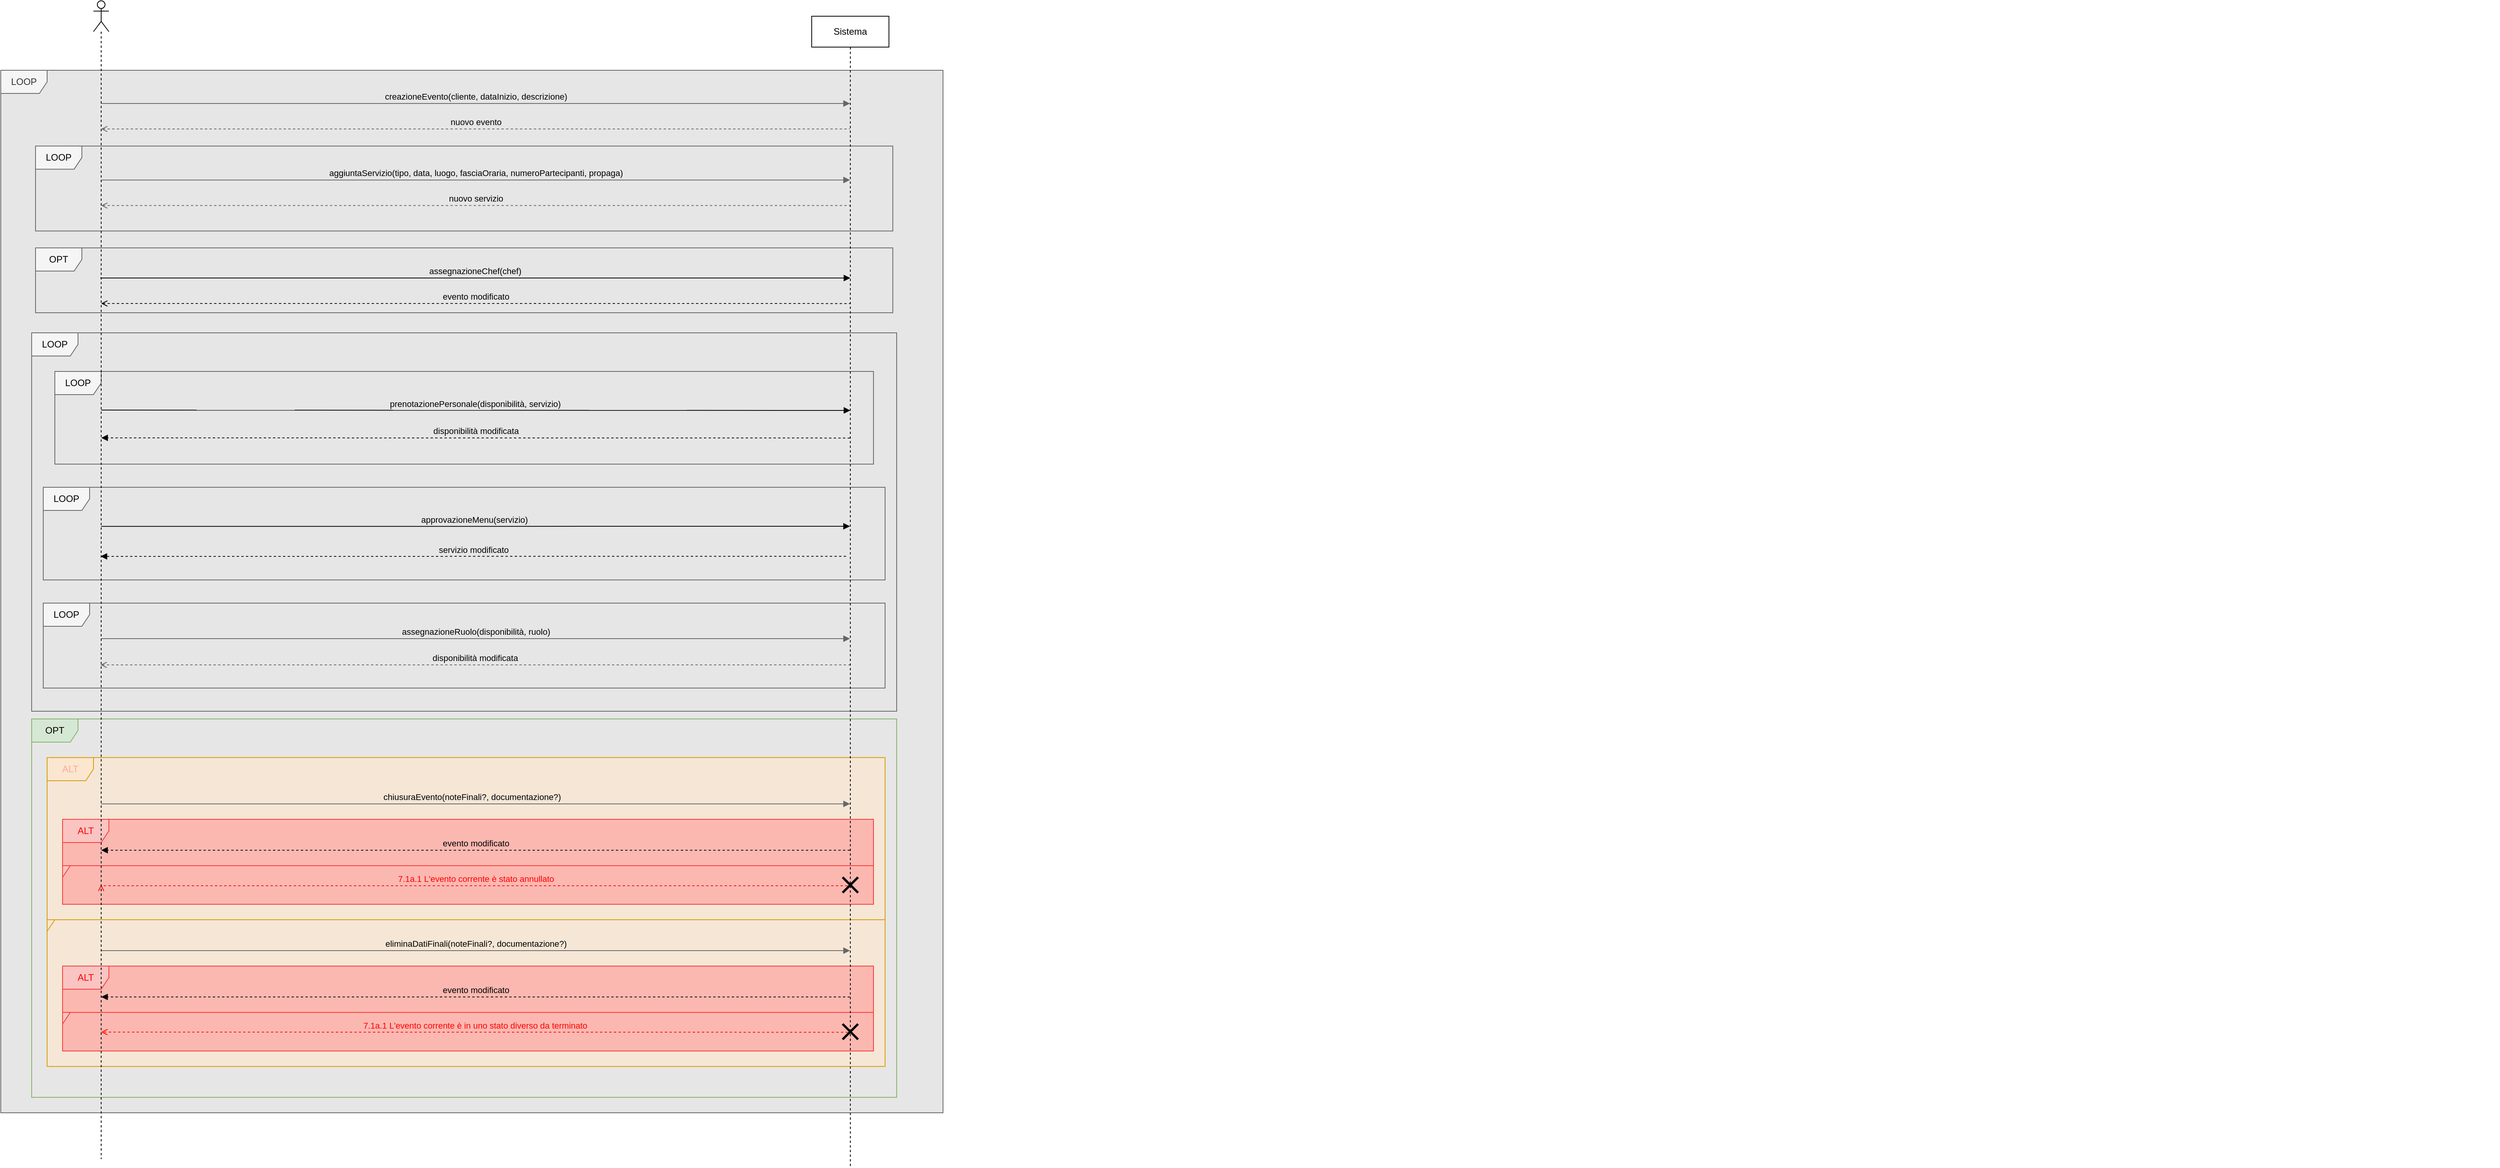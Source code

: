 <mxfile version="21.6.8" type="device">
  <diagram name="Page-1" id="aDgRZFvFXDjg_jGfRXhe">
    <mxGraphModel dx="2836" dy="830" grid="1" gridSize="10" guides="1" tooltips="1" connect="1" arrows="1" fold="1" page="1" pageScale="1" pageWidth="827" pageHeight="1169" math="0" shadow="0">
      <root>
        <mxCell id="0" />
        <mxCell id="1" parent="0" />
        <mxCell id="en180CTn0l9zymGrBvhz-39" value="LOOP" style="shape=umlFrame;whiteSpace=wrap;html=1;pointerEvents=0;fillColor=#F5F5F5;strokeColor=#666666;fontColor=#333333;swimlaneFillColor=#E6E6E6;" parent="1" vertex="1">
          <mxGeometry x="-340" y="260" width="1220" height="1350" as="geometry" />
        </mxCell>
        <mxCell id="en180CTn0l9zymGrBvhz-40" value="" style="group" parent="1" vertex="1" connectable="0">
          <mxGeometry x="-305" y="270" width="3200" height="1320" as="geometry" />
        </mxCell>
        <mxCell id="en180CTn0l9zymGrBvhz-18" value="" style="group" parent="en180CTn0l9zymGrBvhz-40" vertex="1" connectable="0">
          <mxGeometry x="30" width="1060" height="88.081" as="geometry" />
        </mxCell>
        <mxCell id="ziAq5ncUOEXPv-bApJY8-3" value="creazioneEvento(cliente, dataInizio, descrizione)" style="html=1;verticalAlign=bottom;endArrow=block;edgeStyle=elbowEdgeStyle;elbow=vertical;curved=0;rounded=0;strokeColor=#666666;labelBackgroundColor=none;" parent="en180CTn0l9zymGrBvhz-18" source="ziAq5ncUOEXPv-bApJY8-1" target="ziAq5ncUOEXPv-bApJY8-2" edge="1">
          <mxGeometry width="80" relative="1" as="geometry">
            <mxPoint x="80" as="sourcePoint" />
            <mxPoint x="500" y="11.01" as="targetPoint" />
            <Array as="points">
              <mxPoint x="760" y="33.03" />
              <mxPoint x="50" />
            </Array>
          </mxGeometry>
        </mxCell>
        <mxCell id="ziAq5ncUOEXPv-bApJY8-4" value="nuovo evento" style="html=1;verticalAlign=bottom;endArrow=none;edgeStyle=elbowEdgeStyle;elbow=vertical;curved=0;rounded=0;startArrow=open;startFill=0;endFill=0;dashed=1;strokeColor=#666666;labelBackgroundColor=none;" parent="en180CTn0l9zymGrBvhz-18" source="ziAq5ncUOEXPv-bApJY8-1" target="ziAq5ncUOEXPv-bApJY8-2" edge="1">
          <mxGeometry width="80" relative="1" as="geometry">
            <mxPoint x="630" y="187.172" as="sourcePoint" />
            <mxPoint x="710" y="187.172" as="targetPoint" />
            <Array as="points">
              <mxPoint x="760" y="66.061" />
              <mxPoint x="550" y="44.04" />
            </Array>
          </mxGeometry>
        </mxCell>
        <mxCell id="en180CTn0l9zymGrBvhz-37" value="LOOP" style="shape=umlFrame;whiteSpace=wrap;html=1;pointerEvents=0;fillColor=#F5F5F5;strokeColor=#666666;swimlaneFillColor=#E6E6E6;" parent="en180CTn0l9zymGrBvhz-40" vertex="1">
          <mxGeometry x="5" y="330" width="1120" height="490" as="geometry" />
        </mxCell>
        <mxCell id="DYl_nhM4-Qo1yMT7ztg8-1" value="" style="group" parent="en180CTn0l9zymGrBvhz-40" vertex="1" connectable="0">
          <mxGeometry x="10" y="88.08" width="1110" height="110" as="geometry" />
        </mxCell>
        <mxCell id="DYl_nhM4-Qo1yMT7ztg8-4" value="LOOP" style="shape=umlFrame;whiteSpace=wrap;html=1;pointerEvents=0;fillColor=#F5F5F5;strokeColor=#666666;swimlaneFillColor=#E6E6E6;gradientColor=none;shadow=0;" parent="DYl_nhM4-Qo1yMT7ztg8-1" vertex="1">
          <mxGeometry width="1110" height="110" as="geometry" />
        </mxCell>
        <mxCell id="LqKblC7Wvc4Bk4WyccNA-124" value="LOOP" style="shape=umlFrame;whiteSpace=wrap;html=1;pointerEvents=0;fillColor=#F5F5F5;strokeColor=#666666;" parent="en180CTn0l9zymGrBvhz-40" vertex="1">
          <mxGeometry x="35" y="380" width="1060" height="120" as="geometry" />
        </mxCell>
        <mxCell id="LqKblC7Wvc4Bk4WyccNA-119" value="OPT" style="shape=umlFrame;whiteSpace=wrap;html=1;pointerEvents=0;fillColor=#F5F5F5;strokeColor=#666666;swimlaneFillColor=#E6E6E6;" parent="en180CTn0l9zymGrBvhz-40" vertex="1">
          <mxGeometry x="10" y="220" width="1110" height="84" as="geometry" />
        </mxCell>
        <mxCell id="foloLPQ4tg3pwpEgOCVB-10" value="OPT" style="shape=umlFrame;whiteSpace=wrap;html=1;pointerEvents=0;fillColor=#D5E8D4;strokeColor=#82B366;swimlaneFillColor=none;" parent="en180CTn0l9zymGrBvhz-40" vertex="1">
          <mxGeometry x="5" y="830" width="1120" height="490" as="geometry" />
        </mxCell>
        <mxCell id="LqKblC7Wvc4Bk4WyccNA-173" value="LOOP" style="shape=umlFrame;whiteSpace=wrap;html=1;pointerEvents=0;fillColor=#F5F5F5;strokeColor=#666666;swimlaneFillColor=#E6E6E6;" parent="en180CTn0l9zymGrBvhz-40" vertex="1">
          <mxGeometry x="20" y="530" width="1090" height="120" as="geometry" />
        </mxCell>
        <mxCell id="LqKblC7Wvc4Bk4WyccNA-152" value="approvazioneMenu(servizio)" style="html=1;verticalAlign=bottom;endArrow=block;edgeStyle=elbowEdgeStyle;elbow=vertical;curved=0;rounded=0;labelBackgroundColor=none;exitX=0.5;exitY=0.483;exitDx=0;exitDy=0;exitPerimeter=0;" parent="en180CTn0l9zymGrBvhz-40" edge="1">
          <mxGeometry x="-0.003" relative="1" as="geometry">
            <mxPoint x="95" y="580.65" as="sourcePoint" />
            <Array as="points" />
            <mxPoint x="1064.5" y="579.999" as="targetPoint" />
            <mxPoint as="offset" />
          </mxGeometry>
        </mxCell>
        <mxCell id="LqKblC7Wvc4Bk4WyccNA-156" value="servizio modificato" style="html=1;verticalAlign=bottom;endArrow=block;edgeStyle=elbowEdgeStyle;elbow=vertical;curved=0;rounded=0;labelBackgroundColor=none;dashed=1;" parent="en180CTn0l9zymGrBvhz-40" edge="1">
          <mxGeometry relative="1" as="geometry">
            <mxPoint x="1059.455" y="619.364" as="sourcePoint" />
            <mxPoint x="94.167" y="619.333" as="targetPoint" />
            <Array as="points" />
          </mxGeometry>
        </mxCell>
        <mxCell id="en180CTn0l9zymGrBvhz-24" value="LOOP" style="shape=umlFrame;whiteSpace=wrap;html=1;pointerEvents=0;fillColor=#F5F5F5;strokeColor=#666666;swimlaneFillColor=#E6E6E6;" parent="en180CTn0l9zymGrBvhz-40" vertex="1">
          <mxGeometry x="20" y="680" width="1090" height="110" as="geometry" />
        </mxCell>
        <mxCell id="en180CTn0l9zymGrBvhz-15" value="disponibilità modificata" style="html=1;verticalAlign=bottom;endArrow=none;edgeStyle=elbowEdgeStyle;elbow=vertical;curved=0;rounded=0;startArrow=open;startFill=0;endFill=0;movable=1;resizable=1;rotatable=1;deletable=1;editable=1;locked=0;connectable=1;dashed=1;labelBackgroundColor=none;strokeColor=#666666;" parent="en180CTn0l9zymGrBvhz-40" edge="1">
          <mxGeometry width="80" relative="1" as="geometry">
            <mxPoint x="94.167" y="760.004" as="sourcePoint" />
            <mxPoint x="1064.5" y="760.004" as="targetPoint" />
            <Array as="points">
              <mxPoint x="575.283" y="760.004" />
            </Array>
          </mxGeometry>
        </mxCell>
        <mxCell id="LqKblC7Wvc4Bk4WyccNA-193" value="ALT" style="shape=umlFrame;whiteSpace=wrap;html=1;fontColor=#FFA89E;swimlaneFillColor=#FFE6CC;fillColor=#ffe6cc;strokeColor=#d79b00;fillOpacity=60;" parent="en180CTn0l9zymGrBvhz-40" vertex="1">
          <mxGeometry x="25" y="880" width="1085" height="210" as="geometry" />
        </mxCell>
        <mxCell id="LqKblC7Wvc4Bk4WyccNA-194" value="" style="shape=umlFrame;whiteSpace=wrap;html=1;fontColor=#FFA89E;swimlaneFillColor=#FFE6CC;fillColor=#ffe6cc;strokeColor=#d79b00;fillOpacity=60;width=10;height=15;" parent="en180CTn0l9zymGrBvhz-40" vertex="1">
          <mxGeometry x="25" y="1090" width="1085" height="190" as="geometry" />
        </mxCell>
        <mxCell id="foloLPQ4tg3pwpEgOCVB-11" value="chiusuraEvento(noteFinali?, documentazione?)" style="html=1;verticalAlign=bottom;endArrow=block;edgeStyle=elbowEdgeStyle;elbow=vertical;curved=0;rounded=0;movable=1;resizable=1;rotatable=1;deletable=1;editable=1;locked=0;connectable=1;strokeColor=#666666;labelBackgroundColor=none;" parent="en180CTn0l9zymGrBvhz-40" edge="1" target="ziAq5ncUOEXPv-bApJY8-2">
          <mxGeometry x="-0.01" width="80" relative="1" as="geometry">
            <mxPoint x="95" y="940" as="sourcePoint" />
            <mxPoint x="435" y="940" as="targetPoint" />
            <mxPoint as="offset" />
          </mxGeometry>
        </mxCell>
        <mxCell id="DOcoJ4y19XhJL6rL0swN-1" value="eliminaDatiFinali(noteFinali?, documentazione?)" style="html=1;verticalAlign=bottom;endArrow=block;edgeStyle=elbowEdgeStyle;elbow=vertical;curved=0;rounded=0;movable=1;resizable=1;rotatable=1;deletable=1;editable=1;locked=0;connectable=1;strokeColor=#666666;labelBackgroundColor=none;" edge="1" parent="en180CTn0l9zymGrBvhz-40" target="ziAq5ncUOEXPv-bApJY8-2">
          <mxGeometry width="80" relative="1" as="geometry">
            <mxPoint x="95" y="1130" as="sourcePoint" />
            <mxPoint x="435" y="1130" as="targetPoint" />
          </mxGeometry>
        </mxCell>
        <mxCell id="LqKblC7Wvc4Bk4WyccNA-195" value="" style="group" parent="en180CTn0l9zymGrBvhz-40" vertex="1" connectable="0">
          <mxGeometry x="45" y="960" width="1050" height="110" as="geometry" />
        </mxCell>
        <mxCell id="LqKblC7Wvc4Bk4WyccNA-196" value="ALT" style="shape=umlFrame;whiteSpace=wrap;html=1;swimlaneFillColor=#FF9999;fillColor=#f8cecc;strokeColor=#FF3333;fillOpacity=60;fontColor=#FF0000;" parent="LqKblC7Wvc4Bk4WyccNA-195" vertex="1">
          <mxGeometry width="1050" height="60" as="geometry" />
        </mxCell>
        <mxCell id="LqKblC7Wvc4Bk4WyccNA-197" value="evento modificato" style="html=1;verticalAlign=bottom;endArrow=block;edgeStyle=elbowEdgeStyle;elbow=vertical;curved=0;rounded=0;labelBackgroundColor=none;dashed=1;" parent="LqKblC7Wvc4Bk4WyccNA-195" edge="1" source="ziAq5ncUOEXPv-bApJY8-2">
          <mxGeometry relative="1" as="geometry">
            <mxPoint x="340" y="40" as="sourcePoint" />
            <mxPoint x="50" y="40.14" as="targetPoint" />
          </mxGeometry>
        </mxCell>
        <mxCell id="LqKblC7Wvc4Bk4WyccNA-198" value="" style="shape=umlFrame;whiteSpace=wrap;html=1;swimlaneFillColor=#FF9999;fillColor=#f8cecc;strokeColor=#FF3333;fillOpacity=60;fontColor=#FF0000;width=10;height=15;" parent="LqKblC7Wvc4Bk4WyccNA-195" vertex="1">
          <mxGeometry y="60" width="1050" height="50" as="geometry" />
        </mxCell>
        <mxCell id="LqKblC7Wvc4Bk4WyccNA-199" value="7.1a.1 L&#39;evento corrente è stato annullato" style="html=1;verticalAlign=bottom;endArrow=open;edgeStyle=elbowEdgeStyle;elbow=vertical;curved=0;rounded=0;labelBackgroundColor=none;dashed=1;strokeColor=#FF0000;fontColor=#FF0000;endFill=0;exitX=0.557;exitY=0.607;exitDx=0;exitDy=0;exitPerimeter=0;" parent="LqKblC7Wvc4Bk4WyccNA-195" edge="1" source="LqKblC7Wvc4Bk4WyccNA-200">
          <mxGeometry relative="1" as="geometry">
            <mxPoint x="340" y="84.5" as="sourcePoint" />
            <mxPoint x="50" y="84.64" as="targetPoint" />
          </mxGeometry>
        </mxCell>
        <mxCell id="DOcoJ4y19XhJL6rL0swN-2" value="" style="group" vertex="1" connectable="0" parent="en180CTn0l9zymGrBvhz-40">
          <mxGeometry x="45" y="1150" width="1050" height="110" as="geometry" />
        </mxCell>
        <mxCell id="DOcoJ4y19XhJL6rL0swN-3" value="ALT" style="shape=umlFrame;whiteSpace=wrap;html=1;swimlaneFillColor=#FF9999;fillColor=#f8cecc;strokeColor=#FF3333;fillOpacity=60;fontColor=#FF0000;" vertex="1" parent="DOcoJ4y19XhJL6rL0swN-2">
          <mxGeometry width="1050" height="60" as="geometry" />
        </mxCell>
        <mxCell id="DOcoJ4y19XhJL6rL0swN-4" value="evento modificato" style="html=1;verticalAlign=bottom;endArrow=block;edgeStyle=elbowEdgeStyle;elbow=vertical;curved=0;rounded=0;labelBackgroundColor=none;dashed=1;" edge="1" parent="DOcoJ4y19XhJL6rL0swN-2" source="ziAq5ncUOEXPv-bApJY8-2">
          <mxGeometry relative="1" as="geometry">
            <mxPoint x="340" y="40" as="sourcePoint" />
            <mxPoint x="50" y="40.14" as="targetPoint" />
          </mxGeometry>
        </mxCell>
        <mxCell id="DOcoJ4y19XhJL6rL0swN-5" value="" style="shape=umlFrame;whiteSpace=wrap;html=1;swimlaneFillColor=#FF9999;fillColor=#f8cecc;strokeColor=#FF3333;fillOpacity=60;fontColor=#FF0000;width=10;height=15;" vertex="1" parent="DOcoJ4y19XhJL6rL0swN-2">
          <mxGeometry y="60" width="1050" height="50" as="geometry" />
        </mxCell>
        <mxCell id="DOcoJ4y19XhJL6rL0swN-7" value="" style="shape=umlDestroy;whiteSpace=wrap;html=1;strokeWidth=3;targetShapes=umlLifeline;" vertex="1" parent="DOcoJ4y19XhJL6rL0swN-2">
          <mxGeometry x="1010" y="75" width="20" height="20" as="geometry" />
        </mxCell>
        <mxCell id="DYl_nhM4-Qo1yMT7ztg8-2" value="aggiuntaServizio(tipo, data, luogo, fasciaOraria, numeroPartecipanti, propaga)" style="html=1;verticalAlign=bottom;endArrow=block;edgeStyle=elbowEdgeStyle;elbow=vertical;curved=0;rounded=0;strokeColor=#666666;labelBackgroundColor=none;" parent="1" source="ziAq5ncUOEXPv-bApJY8-1" target="ziAq5ncUOEXPv-bApJY8-2" edge="1">
          <mxGeometry width="80" relative="1" as="geometry">
            <mxPoint x="140.64" y="424.141" as="sourcePoint" />
            <mxPoint x="460.64" y="424.141" as="targetPoint" />
            <Array as="points">
              <mxPoint x="200" y="402.12" />
              <mxPoint x="360" y="380.1" />
              <mxPoint x="291.14" y="424.141" />
            </Array>
          </mxGeometry>
        </mxCell>
        <mxCell id="DYl_nhM4-Qo1yMT7ztg8-3" value="nuovo servizio" style="html=1;verticalAlign=bottom;endArrow=none;edgeStyle=elbowEdgeStyle;elbow=vertical;curved=0;rounded=0;startArrow=open;startFill=0;endFill=0;dashed=1;labelBackgroundColor=none;strokeColor=#666666;" parent="1" source="ziAq5ncUOEXPv-bApJY8-1" target="ziAq5ncUOEXPv-bApJY8-2" edge="1">
          <mxGeometry width="80" relative="1" as="geometry">
            <mxPoint x="140.64" y="457.171" as="sourcePoint" />
            <mxPoint x="460.64" y="457.171" as="targetPoint" />
            <Array as="points">
              <mxPoint x="190" y="435.151" />
              <mxPoint x="260" y="413.131" />
            </Array>
          </mxGeometry>
        </mxCell>
        <mxCell id="LqKblC7Wvc4Bk4WyccNA-118" value="evento modificato" style="html=1;verticalAlign=bottom;endArrow=none;edgeStyle=elbowEdgeStyle;elbow=vertical;curved=0;rounded=0;startArrow=open;startFill=0;endFill=0;dashed=1;labelBackgroundColor=none;" parent="1" edge="1">
          <mxGeometry width="80" relative="1" as="geometry">
            <mxPoint x="-210" y="562" as="sourcePoint" />
            <mxPoint x="760" y="562.005" as="targetPoint" />
            <Array as="points">
              <mxPoint x="270" y="562.065" />
            </Array>
          </mxGeometry>
        </mxCell>
        <mxCell id="LqKblC7Wvc4Bk4WyccNA-120" value="assegnazioneChef(chef)" style="html=1;verticalAlign=bottom;endArrow=block;edgeStyle=elbowEdgeStyle;elbow=vertical;curved=0;rounded=0;labelBackgroundColor=none;" parent="1" edge="1">
          <mxGeometry x="-0.0" width="80" relative="1" as="geometry">
            <mxPoint x="-211" y="529" as="sourcePoint" />
            <mxPoint x="760" y="529" as="targetPoint" />
            <Array as="points">
              <mxPoint x="360" y="529.035" />
              <mxPoint x="291.14" y="573.076" />
            </Array>
            <mxPoint as="offset" />
          </mxGeometry>
        </mxCell>
        <mxCell id="ziAq5ncUOEXPv-bApJY8-2" value="Sistema" style="shape=umlLifeline;perimeter=lifelinePerimeter;whiteSpace=wrap;html=1;container=1;dropTarget=0;collapsible=0;recursiveResize=0;outlineConnect=0;portConstraint=eastwest;newEdgeStyle={&quot;edgeStyle&quot;:&quot;elbowEdgeStyle&quot;,&quot;elbow&quot;:&quot;vertical&quot;,&quot;curved&quot;:0,&quot;rounded&quot;:0};" parent="1" vertex="1">
          <mxGeometry x="710" y="190" width="100" height="1490" as="geometry" />
        </mxCell>
        <mxCell id="LqKblC7Wvc4Bk4WyccNA-200" value="" style="shape=umlDestroy;whiteSpace=wrap;html=1;strokeWidth=3;targetShapes=umlLifeline;" parent="ziAq5ncUOEXPv-bApJY8-2" vertex="1">
          <mxGeometry x="40" y="1115" width="20" height="20" as="geometry" />
        </mxCell>
        <mxCell id="LqKblC7Wvc4Bk4WyccNA-128" value="prenotazionePersonale(disponibilità, servizio)" style="html=1;verticalAlign=bottom;endArrow=block;edgeStyle=elbowEdgeStyle;elbow=vertical;curved=0;rounded=0;labelBackgroundColor=none;" parent="1" edge="1">
          <mxGeometry x="-0.003" relative="1" as="geometry">
            <mxPoint x="-210" y="700" as="sourcePoint" />
            <Array as="points" />
            <mxPoint x="760" y="701" as="targetPoint" />
            <mxPoint as="offset" />
          </mxGeometry>
        </mxCell>
        <mxCell id="LqKblC7Wvc4Bk4WyccNA-138" value="disponibilità modificata" style="html=1;verticalAlign=bottom;endArrow=block;edgeStyle=elbowEdgeStyle;elbow=vertical;curved=0;rounded=0;labelBackgroundColor=none;dashed=1;" parent="1" edge="1">
          <mxGeometry relative="1" as="geometry">
            <mxPoint x="759.5" y="736.193" as="sourcePoint" />
            <mxPoint x="-209.902" y="736.0" as="targetPoint" />
          </mxGeometry>
        </mxCell>
        <mxCell id="en180CTn0l9zymGrBvhz-14" value="assegnazioneRuolo(disponibilità, ruolo)" style="html=1;verticalAlign=bottom;endArrow=block;edgeStyle=elbowEdgeStyle;elbow=vertical;curved=0;rounded=0;movable=1;resizable=1;rotatable=1;deletable=1;editable=1;locked=0;connectable=1;strokeColor=#666666;labelBackgroundColor=none;" parent="1" source="ziAq5ncUOEXPv-bApJY8-1" target="ziAq5ncUOEXPv-bApJY8-2" edge="1">
          <mxGeometry width="80" relative="1" as="geometry">
            <mxPoint x="-243.868" y="996.04" as="sourcePoint" />
            <mxPoint x="753.585" y="996.04" as="targetPoint" />
            <Array as="points">
              <mxPoint x="362.83" y="996.04" />
              <mxPoint x="292.021" y="1042.08" />
            </Array>
          </mxGeometry>
        </mxCell>
        <mxCell id="ziAq5ncUOEXPv-bApJY8-1" value="" style="shape=umlLifeline;perimeter=lifelinePerimeter;whiteSpace=wrap;html=1;container=1;dropTarget=0;collapsible=0;recursiveResize=0;outlineConnect=0;portConstraint=eastwest;newEdgeStyle={&quot;edgeStyle&quot;:&quot;elbowEdgeStyle&quot;,&quot;elbow&quot;:&quot;vertical&quot;,&quot;curved&quot;:0,&quot;rounded&quot;:0};participant=umlActor;" parent="1" vertex="1">
          <mxGeometry x="-220" y="170" width="20" height="1500" as="geometry" />
        </mxCell>
        <mxCell id="DOcoJ4y19XhJL6rL0swN-6" value="7.1a.1 L&#39;evento corrente è in uno stato diverso da terminato" style="html=1;verticalAlign=bottom;endArrow=open;edgeStyle=elbowEdgeStyle;elbow=vertical;curved=0;rounded=0;labelBackgroundColor=none;dashed=1;strokeColor=#FF0000;fontColor=#FF0000;endFill=0;exitX=0.343;exitY=0.536;exitDx=0;exitDy=0;exitPerimeter=0;" edge="1" parent="1" source="DOcoJ4y19XhJL6rL0swN-7" target="ziAq5ncUOEXPv-bApJY8-1">
          <mxGeometry relative="1" as="geometry">
            <mxPoint x="40" y="1504.5" as="sourcePoint" />
            <mxPoint x="-250" y="1504.64" as="targetPoint" />
          </mxGeometry>
        </mxCell>
      </root>
    </mxGraphModel>
  </diagram>
</mxfile>
